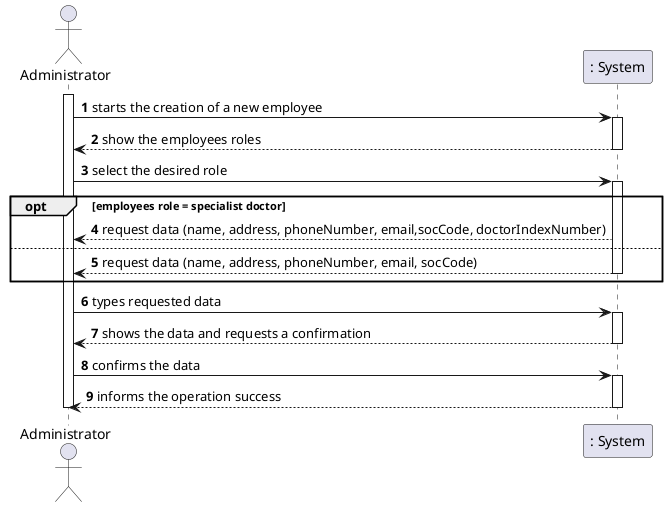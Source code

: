 @startuml
'https://plantuml.com/sequence-diagram

actor Administrator as Adm
participant ": System" as sy

autonumber
activate Adm
Adm -> sy: starts the creation of a new employee
activate sy
sy --> Adm : show the employees roles
deactivate sy
Adm -> sy : select the desired role
activate sy
opt employees role = specialist doctor
sy --> Adm : request data (name, address, phoneNumber, email,socCode, doctorIndexNumber)
else
sy --> Adm : request data (name, address, phoneNumber, email, socCode)
deactivate sy
end
Adm -> sy: types requested data
activate sy
sy --> Adm : shows the data and requests a confirmation
deactivate sy
Adm -> sy: confirms the data
activate sy
sy --> Adm : informs the operation success
deactivate sy
deactivate Adm


@enduml